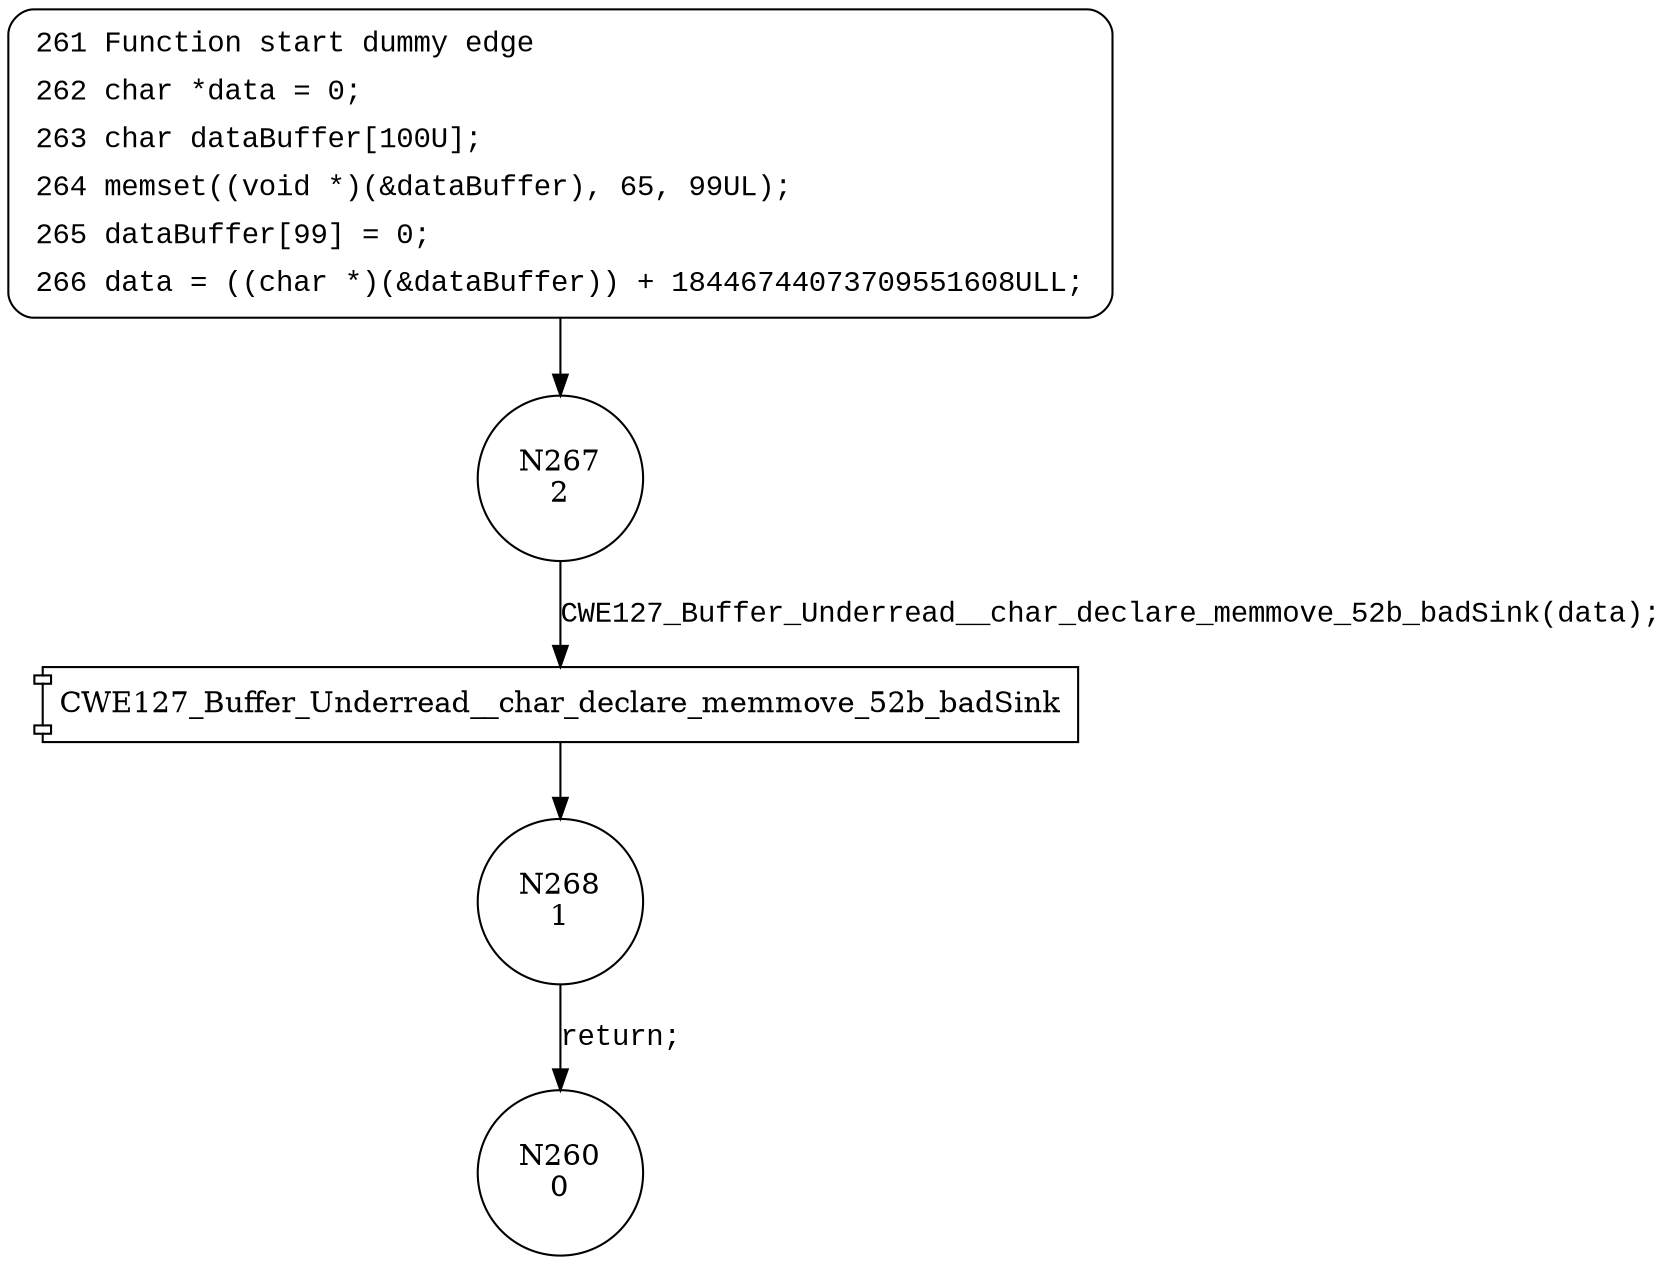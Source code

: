 digraph CWE127_Buffer_Underread__char_declare_memmove_52_bad {
267 [shape="circle" label="N267\n2"]
268 [shape="circle" label="N268\n1"]
260 [shape="circle" label="N260\n0"]
261 [style="filled,bold" penwidth="1" fillcolor="white" fontname="Courier New" shape="Mrecord" label=<<table border="0" cellborder="0" cellpadding="3" bgcolor="white"><tr><td align="right">261</td><td align="left">Function start dummy edge</td></tr><tr><td align="right">262</td><td align="left">char *data = 0;</td></tr><tr><td align="right">263</td><td align="left">char dataBuffer[100U];</td></tr><tr><td align="right">264</td><td align="left">memset((void *)(&amp;dataBuffer), 65, 99UL);</td></tr><tr><td align="right">265</td><td align="left">dataBuffer[99] = 0;</td></tr><tr><td align="right">266</td><td align="left">data = ((char *)(&amp;dataBuffer)) + 18446744073709551608ULL;</td></tr></table>>]
261 -> 267[label=""]
100031 [shape="component" label="CWE127_Buffer_Underread__char_declare_memmove_52b_badSink"]
267 -> 100031 [label="CWE127_Buffer_Underread__char_declare_memmove_52b_badSink(data);" fontname="Courier New"]
100031 -> 268 [label="" fontname="Courier New"]
268 -> 260 [label="return;" fontname="Courier New"]
}